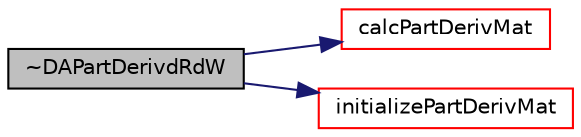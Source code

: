 digraph "~DAPartDerivdRdW"
{
  bgcolor="transparent";
  edge [fontname="Helvetica",fontsize="10",labelfontname="Helvetica",labelfontsize="10"];
  node [fontname="Helvetica",fontsize="10",shape=record];
  rankdir="LR";
  Node2 [label="~DAPartDerivdRdW",height=0.2,width=0.4,color="black", fillcolor="grey75", style="filled", fontcolor="black"];
  Node2 -> Node3 [color="midnightblue",fontsize="10",style="solid",fontname="Helvetica"];
  Node3 [label="calcPartDerivMat",height=0.2,width=0.4,color="red",URL="$classFoam_1_1DAPartDerivdRdW.html#a3f0269fc7ba18e5fbfe29884960e7402",tooltip="compute the partial derivative matrix "];
  Node2 -> Node44 [color="midnightblue",fontsize="10",style="solid",fontname="Helvetica"];
  Node44 [label="initializePartDerivMat",height=0.2,width=0.4,color="red",URL="$classFoam_1_1DAPartDerivdRdW.html#ad0fc03f5435f36411cd5554caa9e21e4",tooltip="initialize partial derivative matrix "];
}
